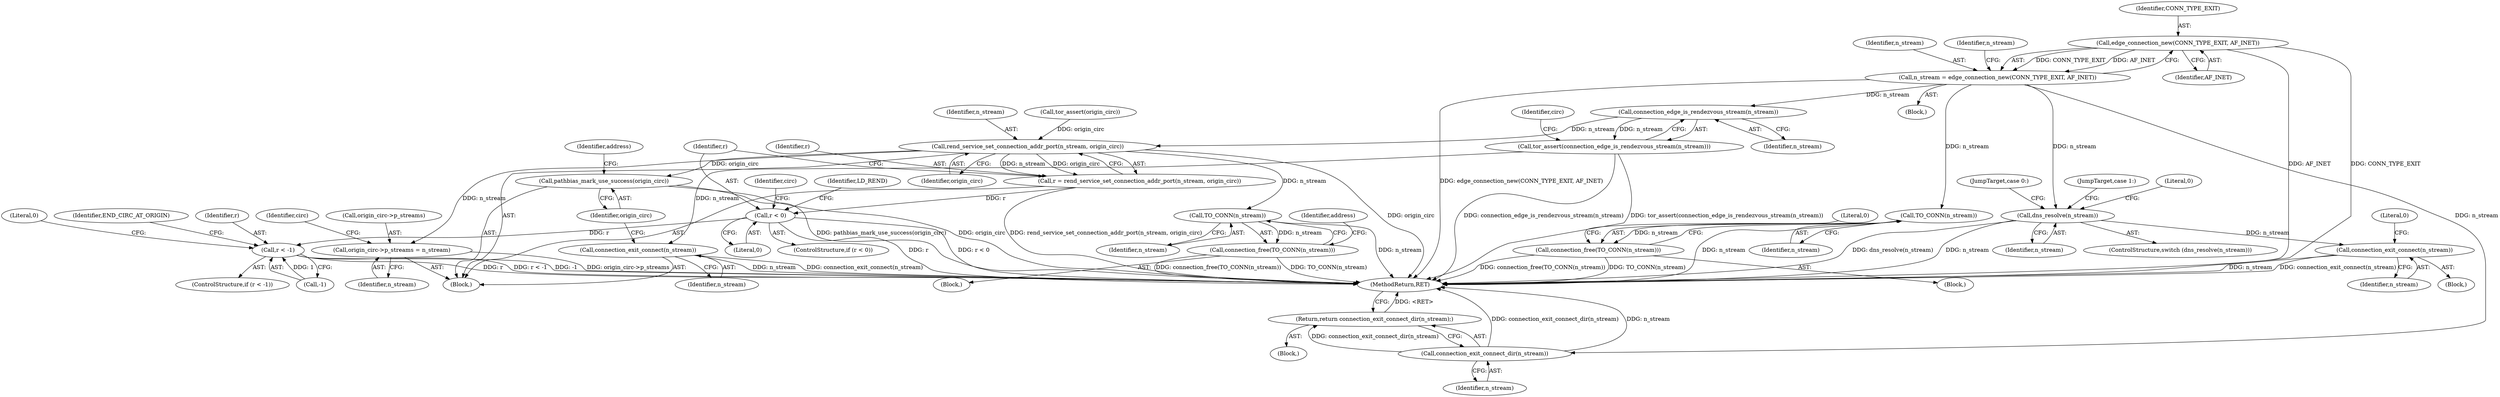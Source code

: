 digraph "0_tor_79b59a2dfcb68897ee89d98587d09e55f07e68d7@API" {
"1000440" [label="(Call,edge_connection_new(CONN_TYPE_EXIT, AF_INET))"];
"1000438" [label="(Call,n_stream = edge_connection_new(CONN_TYPE_EXIT, AF_INET))"];
"1000524" [label="(Call,connection_edge_is_rendezvous_stream(n_stream))"];
"1000523" [label="(Call,tor_assert(connection_edge_is_rendezvous_stream(n_stream)))"];
"1000531" [label="(Call,rend_service_set_connection_addr_port(n_stream, origin_circ))"];
"1000529" [label="(Call,r = rend_service_set_connection_addr_port(n_stream, origin_circ))"];
"1000535" [label="(Call,r < 0)"];
"1000560" [label="(Call,r < -1)"];
"1000555" [label="(Call,TO_CONN(n_stream))"];
"1000554" [label="(Call,connection_free(TO_CONN(n_stream)))"];
"1000595" [label="(Call,origin_circ->p_streams = n_stream)"];
"1000608" [label="(Call,connection_exit_connect(n_stream))"];
"1000610" [label="(Call,pathbias_mark_use_success(origin_circ))"];
"1000643" [label="(Call,TO_CONN(n_stream))"];
"1000642" [label="(Call,connection_free(TO_CONN(n_stream)))"];
"1000684" [label="(Call,connection_exit_connect_dir(n_stream))"];
"1000683" [label="(Return,return connection_exit_connect_dir(n_stream);)"];
"1000690" [label="(Call,dns_resolve(n_stream))"];
"1000699" [label="(Call,connection_exit_connect(n_stream))"];
"1000712" [label="(JumpTarget,case 0:)"];
"1000556" [label="(Identifier,n_stream)"];
"1000646" [label="(Literal,0)"];
"1000690" [label="(Call,dns_resolve(n_stream))"];
"1000610" [label="(Call,pathbias_mark_use_success(origin_circ))"];
"1000596" [label="(Call,origin_circ->p_streams)"];
"1000440" [label="(Call,edge_connection_new(CONN_TYPE_EXIT, AF_INET))"];
"1000565" [label="(Identifier,END_CIRC_AT_ORIGIN)"];
"1000595" [label="(Call,origin_circ->p_streams = n_stream)"];
"1000561" [label="(Identifier,r)"];
"1000702" [label="(Literal,0)"];
"1000684" [label="(Call,connection_exit_connect_dir(n_stream))"];
"1000560" [label="(Call,r < -1)"];
"1000555" [label="(Call,TO_CONN(n_stream))"];
"1000558" [label="(Identifier,address)"];
"1000613" [label="(Identifier,address)"];
"1000533" [label="(Identifier,origin_circ)"];
"1000554" [label="(Call,connection_free(TO_CONN(n_stream)))"];
"1000559" [label="(ControlStructure,if (r < -1))"];
"1000536" [label="(Identifier,r)"];
"1000124" [label="(Block,)"];
"1000532" [label="(Identifier,n_stream)"];
"1000535" [label="(Call,r < 0)"];
"1000570" [label="(Identifier,circ)"];
"1000442" [label="(Identifier,AF_INET)"];
"1000562" [label="(Call,-1)"];
"1000568" [label="(Literal,0)"];
"1000718" [label="(MethodReturn,RET)"];
"1000530" [label="(Identifier,r)"];
"1000439" [label="(Identifier,n_stream)"];
"1000527" [label="(Identifier,circ)"];
"1000538" [label="(Block,)"];
"1000691" [label="(Identifier,n_stream)"];
"1000537" [label="(Literal,0)"];
"1000642" [label="(Call,connection_free(TO_CONN(n_stream)))"];
"1000524" [label="(Call,connection_edge_is_rendezvous_stream(n_stream))"];
"1000693" [label="(JumpTarget,case 1:)"];
"1000601" [label="(Identifier,circ)"];
"1000699" [label="(Call,connection_exit_connect(n_stream))"];
"1000658" [label="(Block,)"];
"1000534" [label="(ControlStructure,if (r < 0))"];
"1000523" [label="(Call,tor_assert(connection_edge_is_rendezvous_stream(n_stream)))"];
"1000540" [label="(Identifier,LD_REND)"];
"1000634" [label="(Block,)"];
"1000717" [label="(Literal,0)"];
"1000692" [label="(Block,)"];
"1000445" [label="(Identifier,n_stream)"];
"1000531" [label="(Call,rend_service_set_connection_addr_port(n_stream, origin_circ))"];
"1000609" [label="(Identifier,n_stream)"];
"1000689" [label="(ControlStructure,switch (dns_resolve(n_stream)))"];
"1000599" [label="(Identifier,n_stream)"];
"1000495" [label="(Call,tor_assert(origin_circ))"];
"1000611" [label="(Identifier,origin_circ)"];
"1000529" [label="(Call,r = rend_service_set_connection_addr_port(n_stream, origin_circ))"];
"1000608" [label="(Call,connection_exit_connect(n_stream))"];
"1000643" [label="(Call,TO_CONN(n_stream))"];
"1000644" [label="(Identifier,n_stream)"];
"1000438" [label="(Call,n_stream = edge_connection_new(CONN_TYPE_EXIT, AF_INET))"];
"1000441" [label="(Identifier,CONN_TYPE_EXIT)"];
"1000700" [label="(Identifier,n_stream)"];
"1000525" [label="(Identifier,n_stream)"];
"1000685" [label="(Identifier,n_stream)"];
"1000494" [label="(Block,)"];
"1000683" [label="(Return,return connection_exit_connect_dir(n_stream);)"];
"1000440" -> "1000438"  [label="AST: "];
"1000440" -> "1000442"  [label="CFG: "];
"1000441" -> "1000440"  [label="AST: "];
"1000442" -> "1000440"  [label="AST: "];
"1000438" -> "1000440"  [label="CFG: "];
"1000440" -> "1000718"  [label="DDG: AF_INET"];
"1000440" -> "1000718"  [label="DDG: CONN_TYPE_EXIT"];
"1000440" -> "1000438"  [label="DDG: CONN_TYPE_EXIT"];
"1000440" -> "1000438"  [label="DDG: AF_INET"];
"1000438" -> "1000124"  [label="AST: "];
"1000439" -> "1000438"  [label="AST: "];
"1000445" -> "1000438"  [label="CFG: "];
"1000438" -> "1000718"  [label="DDG: edge_connection_new(CONN_TYPE_EXIT, AF_INET)"];
"1000438" -> "1000524"  [label="DDG: n_stream"];
"1000438" -> "1000643"  [label="DDG: n_stream"];
"1000438" -> "1000684"  [label="DDG: n_stream"];
"1000438" -> "1000690"  [label="DDG: n_stream"];
"1000524" -> "1000523"  [label="AST: "];
"1000524" -> "1000525"  [label="CFG: "];
"1000525" -> "1000524"  [label="AST: "];
"1000523" -> "1000524"  [label="CFG: "];
"1000524" -> "1000523"  [label="DDG: n_stream"];
"1000524" -> "1000531"  [label="DDG: n_stream"];
"1000523" -> "1000494"  [label="AST: "];
"1000527" -> "1000523"  [label="CFG: "];
"1000523" -> "1000718"  [label="DDG: connection_edge_is_rendezvous_stream(n_stream)"];
"1000523" -> "1000718"  [label="DDG: tor_assert(connection_edge_is_rendezvous_stream(n_stream))"];
"1000531" -> "1000529"  [label="AST: "];
"1000531" -> "1000533"  [label="CFG: "];
"1000532" -> "1000531"  [label="AST: "];
"1000533" -> "1000531"  [label="AST: "];
"1000529" -> "1000531"  [label="CFG: "];
"1000531" -> "1000718"  [label="DDG: origin_circ"];
"1000531" -> "1000529"  [label="DDG: n_stream"];
"1000531" -> "1000529"  [label="DDG: origin_circ"];
"1000495" -> "1000531"  [label="DDG: origin_circ"];
"1000531" -> "1000555"  [label="DDG: n_stream"];
"1000531" -> "1000595"  [label="DDG: n_stream"];
"1000531" -> "1000608"  [label="DDG: n_stream"];
"1000531" -> "1000610"  [label="DDG: origin_circ"];
"1000529" -> "1000494"  [label="AST: "];
"1000530" -> "1000529"  [label="AST: "];
"1000536" -> "1000529"  [label="CFG: "];
"1000529" -> "1000718"  [label="DDG: rend_service_set_connection_addr_port(n_stream, origin_circ)"];
"1000529" -> "1000535"  [label="DDG: r"];
"1000535" -> "1000534"  [label="AST: "];
"1000535" -> "1000537"  [label="CFG: "];
"1000536" -> "1000535"  [label="AST: "];
"1000537" -> "1000535"  [label="AST: "];
"1000540" -> "1000535"  [label="CFG: "];
"1000570" -> "1000535"  [label="CFG: "];
"1000535" -> "1000718"  [label="DDG: r"];
"1000535" -> "1000718"  [label="DDG: r < 0"];
"1000535" -> "1000560"  [label="DDG: r"];
"1000560" -> "1000559"  [label="AST: "];
"1000560" -> "1000562"  [label="CFG: "];
"1000561" -> "1000560"  [label="AST: "];
"1000562" -> "1000560"  [label="AST: "];
"1000565" -> "1000560"  [label="CFG: "];
"1000568" -> "1000560"  [label="CFG: "];
"1000560" -> "1000718"  [label="DDG: r < -1"];
"1000560" -> "1000718"  [label="DDG: -1"];
"1000560" -> "1000718"  [label="DDG: r"];
"1000562" -> "1000560"  [label="DDG: 1"];
"1000555" -> "1000554"  [label="AST: "];
"1000555" -> "1000556"  [label="CFG: "];
"1000556" -> "1000555"  [label="AST: "];
"1000554" -> "1000555"  [label="CFG: "];
"1000555" -> "1000718"  [label="DDG: n_stream"];
"1000555" -> "1000554"  [label="DDG: n_stream"];
"1000554" -> "1000538"  [label="AST: "];
"1000558" -> "1000554"  [label="CFG: "];
"1000554" -> "1000718"  [label="DDG: connection_free(TO_CONN(n_stream))"];
"1000554" -> "1000718"  [label="DDG: TO_CONN(n_stream)"];
"1000595" -> "1000494"  [label="AST: "];
"1000595" -> "1000599"  [label="CFG: "];
"1000596" -> "1000595"  [label="AST: "];
"1000599" -> "1000595"  [label="AST: "];
"1000601" -> "1000595"  [label="CFG: "];
"1000595" -> "1000718"  [label="DDG: origin_circ->p_streams"];
"1000608" -> "1000494"  [label="AST: "];
"1000608" -> "1000609"  [label="CFG: "];
"1000609" -> "1000608"  [label="AST: "];
"1000611" -> "1000608"  [label="CFG: "];
"1000608" -> "1000718"  [label="DDG: connection_exit_connect(n_stream)"];
"1000608" -> "1000718"  [label="DDG: n_stream"];
"1000610" -> "1000494"  [label="AST: "];
"1000610" -> "1000611"  [label="CFG: "];
"1000611" -> "1000610"  [label="AST: "];
"1000613" -> "1000610"  [label="CFG: "];
"1000610" -> "1000718"  [label="DDG: pathbias_mark_use_success(origin_circ)"];
"1000610" -> "1000718"  [label="DDG: origin_circ"];
"1000643" -> "1000642"  [label="AST: "];
"1000643" -> "1000644"  [label="CFG: "];
"1000644" -> "1000643"  [label="AST: "];
"1000642" -> "1000643"  [label="CFG: "];
"1000643" -> "1000718"  [label="DDG: n_stream"];
"1000643" -> "1000642"  [label="DDG: n_stream"];
"1000642" -> "1000634"  [label="AST: "];
"1000646" -> "1000642"  [label="CFG: "];
"1000642" -> "1000718"  [label="DDG: TO_CONN(n_stream)"];
"1000642" -> "1000718"  [label="DDG: connection_free(TO_CONN(n_stream))"];
"1000684" -> "1000683"  [label="AST: "];
"1000684" -> "1000685"  [label="CFG: "];
"1000685" -> "1000684"  [label="AST: "];
"1000683" -> "1000684"  [label="CFG: "];
"1000684" -> "1000718"  [label="DDG: connection_exit_connect_dir(n_stream)"];
"1000684" -> "1000718"  [label="DDG: n_stream"];
"1000684" -> "1000683"  [label="DDG: connection_exit_connect_dir(n_stream)"];
"1000683" -> "1000658"  [label="AST: "];
"1000718" -> "1000683"  [label="CFG: "];
"1000683" -> "1000718"  [label="DDG: <RET>"];
"1000690" -> "1000689"  [label="AST: "];
"1000690" -> "1000691"  [label="CFG: "];
"1000691" -> "1000690"  [label="AST: "];
"1000693" -> "1000690"  [label="CFG: "];
"1000712" -> "1000690"  [label="CFG: "];
"1000717" -> "1000690"  [label="CFG: "];
"1000690" -> "1000718"  [label="DDG: dns_resolve(n_stream)"];
"1000690" -> "1000718"  [label="DDG: n_stream"];
"1000690" -> "1000699"  [label="DDG: n_stream"];
"1000699" -> "1000692"  [label="AST: "];
"1000699" -> "1000700"  [label="CFG: "];
"1000700" -> "1000699"  [label="AST: "];
"1000702" -> "1000699"  [label="CFG: "];
"1000699" -> "1000718"  [label="DDG: n_stream"];
"1000699" -> "1000718"  [label="DDG: connection_exit_connect(n_stream)"];
}
